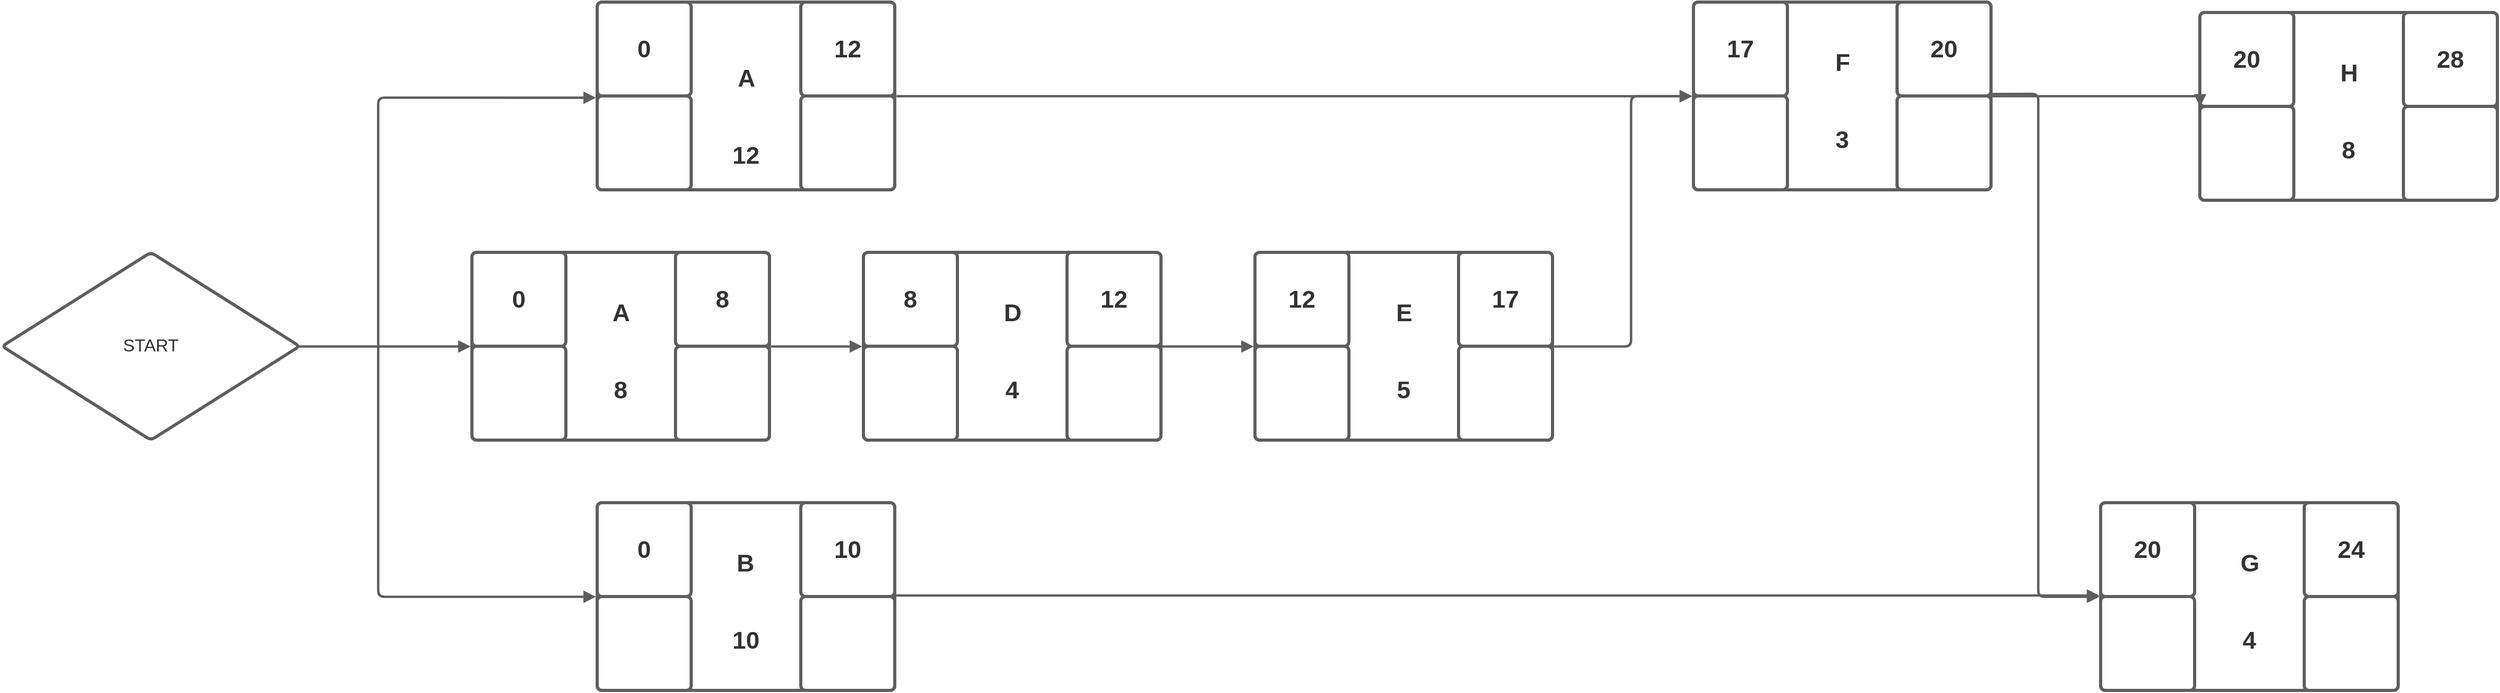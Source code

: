 <mxfile version="22.1.6" type="github">
  <diagram name="Página-1" id="ABi04Mv7w6OP0_eSHl25">
    <mxGraphModel dx="3160" dy="2427" grid="1" gridSize="10" guides="1" tooltips="1" connect="1" arrows="1" fold="1" page="1" pageScale="1" pageWidth="827" pageHeight="1169" math="0" shadow="0">
      <root>
        <mxCell id="0" />
        <mxCell id="1" parent="0" />
        <mxCell id="1jA0onxi-LNYjHY15BIs-1" value="START" style="html=1;overflow=block;blockSpacing=1;whiteSpace=wrap;rhombus;fontSize=16.7;fontColor=#333333;align=center;spacing=3.8;strokeColor=#5e5e5e;strokeOpacity=100;rounded=1;absoluteArcSize=1;arcSize=9;strokeWidth=3;lucidId=apRTezGJ.Ge_;" vertex="1" parent="1">
          <mxGeometry x="-180" y="210" width="285" height="180" as="geometry" />
        </mxCell>
        <mxCell id="1jA0onxi-LNYjHY15BIs-2" value="" style="html=1;overflow=block;blockSpacing=1;whiteSpace=wrap;fontSize=13;align=center;spacing=9;strokeColor=#5e5e5e;strokeOpacity=100;rounded=1;absoluteArcSize=1;arcSize=9;strokeWidth=3;lucidId=AsRTUNkiQdwA;" vertex="1" parent="1">
          <mxGeometry x="390" y="-30" width="285" height="180" as="geometry" />
        </mxCell>
        <mxCell id="1jA0onxi-LNYjHY15BIs-3" value="0" style="html=1;overflow=block;blockSpacing=1;whiteSpace=wrap;fontSize=23.3;fontColor=#333333;fontStyle=1;align=center;spacing=3.8;strokeColor=#5e5e5e;strokeOpacity=100;rounded=1;absoluteArcSize=1;arcSize=9;strokeWidth=3;lucidId=AsRTebE7L5cj;" vertex="1" parent="1">
          <mxGeometry x="390" y="-30" width="90" height="90" as="geometry" />
        </mxCell>
        <mxCell id="1jA0onxi-LNYjHY15BIs-4" value="" style="html=1;overflow=block;blockSpacing=1;whiteSpace=wrap;fontSize=13;align=center;spacing=3.8;strokeColor=#5e5e5e;strokeOpacity=100;rounded=1;absoluteArcSize=1;arcSize=9;strokeWidth=3;lucidId=AsRTqZ3c5ihd;" vertex="1" parent="1">
          <mxGeometry x="390" y="60" width="90" height="90" as="geometry" />
        </mxCell>
        <mxCell id="1jA0onxi-LNYjHY15BIs-5" value="12" style="html=1;overflow=block;blockSpacing=1;whiteSpace=wrap;fontSize=23.3;fontColor=#333333;fontStyle=1;align=center;spacing=3.8;strokeColor=#5e5e5e;strokeOpacity=100;rounded=1;absoluteArcSize=1;arcSize=9;strokeWidth=3;lucidId=AsRTt.hy5vhE;" vertex="1" parent="1">
          <mxGeometry x="585" y="-30" width="90" height="90" as="geometry" />
        </mxCell>
        <mxCell id="1jA0onxi-LNYjHY15BIs-6" value="" style="html=1;overflow=block;blockSpacing=1;whiteSpace=wrap;fontSize=13;align=center;spacing=3.8;strokeColor=#5e5e5e;strokeOpacity=100;rounded=1;absoluteArcSize=1;arcSize=9;strokeWidth=3;lucidId=AsRTdtKpL~06;" vertex="1" parent="1">
          <mxGeometry x="585" y="60" width="90" height="90" as="geometry" />
        </mxCell>
        <mxCell id="1jA0onxi-LNYjHY15BIs-7" value="12" style="html=1;overflow=block;blockSpacing=1;whiteSpace=wrap;fontSize=23.3;fontColor=#333333;fontStyle=1;align=center;spacing=3.8;strokeOpacity=0;fillOpacity=0;rounded=1;absoluteArcSize=1;arcSize=9;fillColor=#ffffff;strokeWidth=2.3;lucidId=yvRTOkLabk82;" vertex="1" parent="1">
          <mxGeometry x="480" y="90" width="105" height="53" as="geometry" />
        </mxCell>
        <mxCell id="1jA0onxi-LNYjHY15BIs-8" value="A" style="html=1;overflow=block;blockSpacing=1;whiteSpace=wrap;fontSize=23.3;fontColor=#333333;fontStyle=1;align=center;spacing=3.8;strokeOpacity=0;fillOpacity=0;rounded=1;absoluteArcSize=1;arcSize=9;fillColor=#ffffff;strokeWidth=2.3;lucidId=JvRTEd0kzCuP;" vertex="1" parent="1">
          <mxGeometry x="488" y="11" width="90" height="64" as="geometry" />
        </mxCell>
        <mxCell id="1jA0onxi-LNYjHY15BIs-9" value="" style="html=1;overflow=block;blockSpacing=1;whiteSpace=wrap;fontSize=13;align=center;spacing=9;strokeColor=#5e5e5e;strokeOpacity=100;rounded=1;absoluteArcSize=1;arcSize=9;strokeWidth=3;lucidId=SwRT_QPflahT;" vertex="1" parent="1">
          <mxGeometry x="270" y="210" width="285" height="180" as="geometry" />
        </mxCell>
        <mxCell id="1jA0onxi-LNYjHY15BIs-10" value="0" style="html=1;overflow=block;blockSpacing=1;whiteSpace=wrap;fontSize=23.3;fontColor=#333333;fontStyle=1;align=center;spacing=3.8;strokeColor=#5e5e5e;strokeOpacity=100;rounded=1;absoluteArcSize=1;arcSize=9;strokeWidth=3;lucidId=SwRTzBEkWqTJ;" vertex="1" parent="1">
          <mxGeometry x="270" y="210" width="90" height="90" as="geometry" />
        </mxCell>
        <mxCell id="1jA0onxi-LNYjHY15BIs-11" value="" style="html=1;overflow=block;blockSpacing=1;whiteSpace=wrap;fontSize=13;align=center;spacing=3.8;strokeColor=#5e5e5e;strokeOpacity=100;rounded=1;absoluteArcSize=1;arcSize=9;strokeWidth=3;lucidId=SwRTy7p2dBQ1;" vertex="1" parent="1">
          <mxGeometry x="270" y="300" width="90" height="90" as="geometry" />
        </mxCell>
        <mxCell id="1jA0onxi-LNYjHY15BIs-12" value="8" style="html=1;overflow=block;blockSpacing=1;whiteSpace=wrap;fontSize=23.3;fontColor=#333333;fontStyle=1;align=center;spacing=3.8;strokeColor=#5e5e5e;strokeOpacity=100;rounded=1;absoluteArcSize=1;arcSize=9;strokeWidth=3;lucidId=SwRT0PcjH0Tp;" vertex="1" parent="1">
          <mxGeometry x="465" y="210" width="90" height="90" as="geometry" />
        </mxCell>
        <mxCell id="1jA0onxi-LNYjHY15BIs-13" value="" style="html=1;overflow=block;blockSpacing=1;whiteSpace=wrap;fontSize=13;align=center;spacing=3.8;strokeColor=#5e5e5e;strokeOpacity=100;rounded=1;absoluteArcSize=1;arcSize=9;strokeWidth=3;lucidId=SwRT8MN72VVl;" vertex="1" parent="1">
          <mxGeometry x="465" y="300" width="90" height="90" as="geometry" />
        </mxCell>
        <mxCell id="1jA0onxi-LNYjHY15BIs-14" value="8" style="html=1;overflow=block;blockSpacing=1;whiteSpace=wrap;fontSize=23.3;fontColor=#333333;fontStyle=1;align=center;spacing=3.8;strokeOpacity=0;fillOpacity=0;rounded=1;absoluteArcSize=1;arcSize=9;fillColor=#ffffff;strokeWidth=2.3;lucidId=SwRT2yz02kda;" vertex="1" parent="1">
          <mxGeometry x="360" y="315" width="105" height="53" as="geometry" />
        </mxCell>
        <mxCell id="1jA0onxi-LNYjHY15BIs-15" value="A" style="html=1;overflow=block;blockSpacing=1;whiteSpace=wrap;fontSize=23.3;fontColor=#333333;fontStyle=1;align=center;spacing=3.8;strokeOpacity=0;fillOpacity=0;rounded=1;absoluteArcSize=1;arcSize=9;fillColor=#ffffff;strokeWidth=2.3;lucidId=SwRTIYhmjOOx;" vertex="1" parent="1">
          <mxGeometry x="368" y="236" width="90" height="64" as="geometry" />
        </mxCell>
        <mxCell id="1jA0onxi-LNYjHY15BIs-16" value="" style="html=1;jettySize=18;whiteSpace=wrap;fontSize=13;strokeColor=#5E5E5E;strokeWidth=2.3;rounded=1;arcSize=12;edgeStyle=orthogonalEdgeStyle;startArrow=none;endArrow=block;endFill=1;entryX=-0.005;entryY=0.508;entryPerimeter=0;lucidId=CxRT5.IT_HnB;" edge="1" parent="1" target="1jA0onxi-LNYjHY15BIs-2">
          <mxGeometry width="100" height="100" relative="1" as="geometry">
            <Array as="points">
              <mxPoint x="180" y="61" />
            </Array>
            <mxPoint x="180" y="300" as="sourcePoint" />
          </mxGeometry>
        </mxCell>
        <mxCell id="1jA0onxi-LNYjHY15BIs-17" value="" style="html=1;overflow=block;blockSpacing=1;whiteSpace=wrap;fontSize=13;align=center;spacing=9;strokeColor=#5e5e5e;strokeOpacity=100;rounded=1;absoluteArcSize=1;arcSize=9;strokeWidth=3;lucidId=bzRTYDY3.WiU;" vertex="1" parent="1">
          <mxGeometry x="645" y="210" width="285" height="180" as="geometry" />
        </mxCell>
        <mxCell id="1jA0onxi-LNYjHY15BIs-18" value="8" style="html=1;overflow=block;blockSpacing=1;whiteSpace=wrap;fontSize=23.3;fontColor=#333333;fontStyle=1;align=center;spacing=3.8;strokeColor=#5e5e5e;strokeOpacity=100;rounded=1;absoluteArcSize=1;arcSize=9;strokeWidth=3;lucidId=bzRT8JI5qos.;" vertex="1" parent="1">
          <mxGeometry x="645" y="210" width="90" height="90" as="geometry" />
        </mxCell>
        <mxCell id="1jA0onxi-LNYjHY15BIs-19" value="" style="html=1;overflow=block;blockSpacing=1;whiteSpace=wrap;fontSize=13;align=center;spacing=3.8;strokeColor=#5e5e5e;strokeOpacity=100;rounded=1;absoluteArcSize=1;arcSize=9;strokeWidth=3;lucidId=bzRTyQ3_y796;" vertex="1" parent="1">
          <mxGeometry x="645" y="300" width="90" height="90" as="geometry" />
        </mxCell>
        <mxCell id="1jA0onxi-LNYjHY15BIs-20" value="12" style="html=1;overflow=block;blockSpacing=1;whiteSpace=wrap;fontSize=23.3;fontColor=#333333;fontStyle=1;align=center;spacing=3.8;strokeColor=#5e5e5e;strokeOpacity=100;rounded=1;absoluteArcSize=1;arcSize=9;strokeWidth=3;lucidId=bzRTRm0zG-hj;" vertex="1" parent="1">
          <mxGeometry x="840" y="210" width="90" height="90" as="geometry" />
        </mxCell>
        <mxCell id="1jA0onxi-LNYjHY15BIs-21" value="" style="html=1;overflow=block;blockSpacing=1;whiteSpace=wrap;fontSize=13;align=center;spacing=3.8;strokeColor=#5e5e5e;strokeOpacity=100;rounded=1;absoluteArcSize=1;arcSize=9;strokeWidth=3;lucidId=bzRTlyy0I4E-;" vertex="1" parent="1">
          <mxGeometry x="840" y="300" width="90" height="90" as="geometry" />
        </mxCell>
        <mxCell id="1jA0onxi-LNYjHY15BIs-22" value="4" style="html=1;overflow=block;blockSpacing=1;whiteSpace=wrap;fontSize=23.3;fontColor=#333333;fontStyle=1;align=center;spacing=3.8;strokeOpacity=0;fillOpacity=0;rounded=1;absoluteArcSize=1;arcSize=9;fillColor=#ffffff;strokeWidth=2.3;lucidId=bzRTkPJ8rPpG;" vertex="1" parent="1">
          <mxGeometry x="735" y="315" width="105" height="53" as="geometry" />
        </mxCell>
        <mxCell id="1jA0onxi-LNYjHY15BIs-23" value="D" style="html=1;overflow=block;blockSpacing=1;whiteSpace=wrap;fontSize=23.3;fontColor=#333333;fontStyle=1;align=center;spacing=3.8;strokeOpacity=0;fillOpacity=0;rounded=1;absoluteArcSize=1;arcSize=9;fillColor=#ffffff;strokeWidth=2.3;lucidId=bzRTpqheTeWD;" vertex="1" parent="1">
          <mxGeometry x="743" y="236" width="90" height="64" as="geometry" />
        </mxCell>
        <mxCell id="1jA0onxi-LNYjHY15BIs-24" value="" style="html=1;overflow=block;blockSpacing=1;whiteSpace=wrap;fontSize=13;align=center;spacing=9;strokeColor=#5e5e5e;strokeOpacity=100;rounded=1;absoluteArcSize=1;arcSize=9;strokeWidth=3;lucidId=AzRT2ArTdRl3;" vertex="1" parent="1">
          <mxGeometry x="1020" y="210" width="285" height="180" as="geometry" />
        </mxCell>
        <mxCell id="1jA0onxi-LNYjHY15BIs-25" value="12" style="html=1;overflow=block;blockSpacing=1;whiteSpace=wrap;fontSize=23.3;fontColor=#333333;fontStyle=1;align=center;spacing=3.8;strokeColor=#5e5e5e;strokeOpacity=100;rounded=1;absoluteArcSize=1;arcSize=9;strokeWidth=3;lucidId=AzRTWyrZ866C;" vertex="1" parent="1">
          <mxGeometry x="1020" y="210" width="90" height="90" as="geometry" />
        </mxCell>
        <mxCell id="1jA0onxi-LNYjHY15BIs-26" value="" style="html=1;overflow=block;blockSpacing=1;whiteSpace=wrap;fontSize=13;align=center;spacing=3.8;strokeColor=#5e5e5e;strokeOpacity=100;rounded=1;absoluteArcSize=1;arcSize=9;strokeWidth=3;lucidId=AzRTmKbXMegY;" vertex="1" parent="1">
          <mxGeometry x="1020" y="300" width="90" height="90" as="geometry" />
        </mxCell>
        <mxCell id="1jA0onxi-LNYjHY15BIs-27" value="17" style="html=1;overflow=block;blockSpacing=1;whiteSpace=wrap;fontSize=23.3;fontColor=#333333;fontStyle=1;align=center;spacing=3.8;strokeColor=#5e5e5e;strokeOpacity=100;rounded=1;absoluteArcSize=1;arcSize=9;strokeWidth=3;lucidId=AzRTmM~o5qg7;" vertex="1" parent="1">
          <mxGeometry x="1215" y="210" width="90" height="90" as="geometry" />
        </mxCell>
        <mxCell id="1jA0onxi-LNYjHY15BIs-28" value="" style="html=1;overflow=block;blockSpacing=1;whiteSpace=wrap;fontSize=13;align=center;spacing=3.8;strokeColor=#5e5e5e;strokeOpacity=100;rounded=1;absoluteArcSize=1;arcSize=9;strokeWidth=3;lucidId=AzRT2pPJbOR-;" vertex="1" parent="1">
          <mxGeometry x="1215" y="300" width="90" height="90" as="geometry" />
        </mxCell>
        <mxCell id="1jA0onxi-LNYjHY15BIs-29" value="5" style="html=1;overflow=block;blockSpacing=1;whiteSpace=wrap;fontSize=23.3;fontColor=#333333;fontStyle=1;align=center;spacing=3.8;strokeOpacity=0;fillOpacity=0;rounded=1;absoluteArcSize=1;arcSize=9;fillColor=#ffffff;strokeWidth=2.3;lucidId=AzRT0ugNrJBx;" vertex="1" parent="1">
          <mxGeometry x="1110" y="315" width="105" height="53" as="geometry" />
        </mxCell>
        <mxCell id="1jA0onxi-LNYjHY15BIs-30" value="E" style="html=1;overflow=block;blockSpacing=1;whiteSpace=wrap;fontSize=23.3;fontColor=#333333;fontStyle=1;align=center;spacing=3.8;strokeOpacity=0;fillOpacity=0;rounded=1;absoluteArcSize=1;arcSize=9;fillColor=#ffffff;strokeWidth=2.3;lucidId=AzRT.E3255l8;" vertex="1" parent="1">
          <mxGeometry x="1118" y="236" width="90" height="64" as="geometry" />
        </mxCell>
        <mxCell id="1jA0onxi-LNYjHY15BIs-31" value="" style="html=1;jettySize=18;whiteSpace=wrap;fontSize=13;strokeColor=#5E5E5E;strokeWidth=2.3;rounded=1;arcSize=12;edgeStyle=orthogonalEdgeStyle;startArrow=none;endArrow=block;endFill=1;exitX=1.005;exitY=0.5;exitPerimeter=0;entryX=-0.005;entryY=0.5;entryPerimeter=0;lucidId=CART0D0T0mP_;" edge="1" parent="1" source="1jA0onxi-LNYjHY15BIs-9" target="1jA0onxi-LNYjHY15BIs-17">
          <mxGeometry width="100" height="100" relative="1" as="geometry">
            <Array as="points" />
          </mxGeometry>
        </mxCell>
        <mxCell id="1jA0onxi-LNYjHY15BIs-32" value="" style="html=1;jettySize=18;whiteSpace=wrap;fontSize=13;strokeColor=#5E5E5E;strokeWidth=2.3;rounded=1;arcSize=12;edgeStyle=orthogonalEdgeStyle;startArrow=none;endArrow=block;endFill=1;exitX=0.994;exitY=1;exitPerimeter=0;entryX=-0.005;entryY=0.5;entryPerimeter=0;lucidId=TART6_8zkuHI;" edge="1" parent="1" source="1jA0onxi-LNYjHY15BIs-20" target="1jA0onxi-LNYjHY15BIs-24">
          <mxGeometry width="100" height="100" relative="1" as="geometry">
            <Array as="points">
              <mxPoint x="960" y="300" />
              <mxPoint x="960" y="300" />
            </Array>
          </mxGeometry>
        </mxCell>
        <mxCell id="1jA0onxi-LNYjHY15BIs-33" value="" style="html=1;overflow=block;blockSpacing=1;whiteSpace=wrap;fontSize=13;align=center;spacing=9;strokeColor=#5e5e5e;strokeOpacity=100;rounded=1;absoluteArcSize=1;arcSize=9;strokeWidth=3;lucidId=uBRT4KdpWdFJ;" vertex="1" parent="1">
          <mxGeometry x="1440" y="-30" width="285" height="180" as="geometry" />
        </mxCell>
        <mxCell id="1jA0onxi-LNYjHY15BIs-34" value="17" style="html=1;overflow=block;blockSpacing=1;whiteSpace=wrap;fontSize=23.3;fontColor=#333333;fontStyle=1;align=center;spacing=3.8;strokeColor=#5e5e5e;strokeOpacity=100;rounded=1;absoluteArcSize=1;arcSize=9;strokeWidth=3;lucidId=uBRTCBha4Ch3;" vertex="1" parent="1">
          <mxGeometry x="1440" y="-30" width="90" height="90" as="geometry" />
        </mxCell>
        <mxCell id="1jA0onxi-LNYjHY15BIs-35" value="" style="html=1;overflow=block;blockSpacing=1;whiteSpace=wrap;fontSize=13;align=center;spacing=3.8;strokeColor=#5e5e5e;strokeOpacity=100;rounded=1;absoluteArcSize=1;arcSize=9;strokeWidth=3;lucidId=uBRTDxuheoRq;" vertex="1" parent="1">
          <mxGeometry x="1440" y="60" width="90" height="90" as="geometry" />
        </mxCell>
        <mxCell id="1jA0onxi-LNYjHY15BIs-36" value="20" style="html=1;overflow=block;blockSpacing=1;whiteSpace=wrap;fontSize=23.3;fontColor=#333333;fontStyle=1;align=center;spacing=3.8;strokeColor=#5e5e5e;strokeOpacity=100;rounded=1;absoluteArcSize=1;arcSize=9;strokeWidth=3;lucidId=uBRT~E3eFCxZ;" vertex="1" parent="1">
          <mxGeometry x="1635" y="-30" width="90" height="90" as="geometry" />
        </mxCell>
        <mxCell id="1jA0onxi-LNYjHY15BIs-37" value="" style="html=1;overflow=block;blockSpacing=1;whiteSpace=wrap;fontSize=13;align=center;spacing=3.8;strokeColor=#5e5e5e;strokeOpacity=100;rounded=1;absoluteArcSize=1;arcSize=9;strokeWidth=3;lucidId=uBRTGc5oTUye;" vertex="1" parent="1">
          <mxGeometry x="1635" y="60" width="90" height="90" as="geometry" />
        </mxCell>
        <mxCell id="1jA0onxi-LNYjHY15BIs-38" value="3" style="html=1;overflow=block;blockSpacing=1;whiteSpace=wrap;fontSize=23.3;fontColor=#333333;fontStyle=1;align=center;spacing=3.8;strokeOpacity=0;fillOpacity=0;rounded=1;absoluteArcSize=1;arcSize=9;fillColor=#ffffff;strokeWidth=2.3;lucidId=uBRTRFf5I9ww;" vertex="1" parent="1">
          <mxGeometry x="1530" y="75" width="105" height="53" as="geometry" />
        </mxCell>
        <mxCell id="1jA0onxi-LNYjHY15BIs-39" value="F" style="html=1;overflow=block;blockSpacing=1;whiteSpace=wrap;fontSize=23.3;fontColor=#333333;fontStyle=1;align=center;spacing=3.8;strokeOpacity=0;fillOpacity=0;rounded=1;absoluteArcSize=1;arcSize=9;fillColor=#ffffff;strokeWidth=2.3;lucidId=uBRTtDppB0b5;" vertex="1" parent="1">
          <mxGeometry x="1538" y="-4" width="90" height="64" as="geometry" />
        </mxCell>
        <mxCell id="1jA0onxi-LNYjHY15BIs-40" value="" style="html=1;jettySize=18;whiteSpace=wrap;fontSize=13;strokeColor=#5E5E5E;strokeWidth=2.3;rounded=1;arcSize=12;edgeStyle=orthogonalEdgeStyle;startArrow=none;endArrow=block;endFill=1;exitX=1.005;exitY=0.5;exitPerimeter=0;entryX=-0.005;entryY=0.5;entryPerimeter=0;lucidId=.BRTGT~pZ0Bq;" edge="1" parent="1" source="1jA0onxi-LNYjHY15BIs-2" target="1jA0onxi-LNYjHY15BIs-33">
          <mxGeometry width="100" height="100" relative="1" as="geometry">
            <Array as="points" />
          </mxGeometry>
        </mxCell>
        <mxCell id="1jA0onxi-LNYjHY15BIs-41" value="" style="html=1;overflow=block;blockSpacing=1;whiteSpace=wrap;fontSize=13;align=center;spacing=9;strokeColor=#5e5e5e;strokeOpacity=100;rounded=1;absoluteArcSize=1;arcSize=9;strokeWidth=3;lucidId=2ERTQmXz96-D;" vertex="1" parent="1">
          <mxGeometry x="390" y="450" width="285" height="180" as="geometry" />
        </mxCell>
        <mxCell id="1jA0onxi-LNYjHY15BIs-42" value="0" style="html=1;overflow=block;blockSpacing=1;whiteSpace=wrap;fontSize=23.3;fontColor=#333333;fontStyle=1;align=center;spacing=3.8;strokeColor=#5e5e5e;strokeOpacity=100;rounded=1;absoluteArcSize=1;arcSize=9;strokeWidth=3;lucidId=2ERTfnDkPLi3;" vertex="1" parent="1">
          <mxGeometry x="390" y="450" width="90" height="90" as="geometry" />
        </mxCell>
        <mxCell id="1jA0onxi-LNYjHY15BIs-43" value="" style="html=1;overflow=block;blockSpacing=1;whiteSpace=wrap;fontSize=13;align=center;spacing=3.8;strokeColor=#5e5e5e;strokeOpacity=100;rounded=1;absoluteArcSize=1;arcSize=9;strokeWidth=3;lucidId=2ERTnLRVnL5r;" vertex="1" parent="1">
          <mxGeometry x="390" y="540" width="90" height="90" as="geometry" />
        </mxCell>
        <mxCell id="1jA0onxi-LNYjHY15BIs-44" value="10" style="html=1;overflow=block;blockSpacing=1;whiteSpace=wrap;fontSize=23.3;fontColor=#333333;fontStyle=1;align=center;spacing=3.8;strokeColor=#5e5e5e;strokeOpacity=100;rounded=1;absoluteArcSize=1;arcSize=9;strokeWidth=3;lucidId=2ERTx9MzTE9i;" vertex="1" parent="1">
          <mxGeometry x="585" y="450" width="90" height="90" as="geometry" />
        </mxCell>
        <mxCell id="1jA0onxi-LNYjHY15BIs-45" value="" style="html=1;overflow=block;blockSpacing=1;whiteSpace=wrap;fontSize=13;align=center;spacing=3.8;strokeColor=#5e5e5e;strokeOpacity=100;rounded=1;absoluteArcSize=1;arcSize=9;strokeWidth=3;lucidId=2ERTV8f-ri4m;" vertex="1" parent="1">
          <mxGeometry x="585" y="540" width="90" height="90" as="geometry" />
        </mxCell>
        <mxCell id="1jA0onxi-LNYjHY15BIs-46" value="10" style="html=1;overflow=block;blockSpacing=1;whiteSpace=wrap;fontSize=23.3;fontColor=#333333;fontStyle=1;align=center;spacing=3.8;strokeOpacity=0;fillOpacity=0;rounded=1;absoluteArcSize=1;arcSize=9;fillColor=#ffffff;strokeWidth=2.3;lucidId=2ERTz-OlqhhO;" vertex="1" parent="1">
          <mxGeometry x="480" y="555" width="105" height="53" as="geometry" />
        </mxCell>
        <mxCell id="1jA0onxi-LNYjHY15BIs-47" value="B" style="html=1;overflow=block;blockSpacing=1;whiteSpace=wrap;fontSize=23.3;fontColor=#333333;fontStyle=1;align=center;spacing=3.8;strokeOpacity=0;fillOpacity=0;rounded=1;absoluteArcSize=1;arcSize=9;fillColor=#ffffff;strokeWidth=2.3;lucidId=2ERT8-09T..1;" vertex="1" parent="1">
          <mxGeometry x="487" y="476" width="90" height="64" as="geometry" />
        </mxCell>
        <mxCell id="1jA0onxi-LNYjHY15BIs-48" value="" style="html=1;jettySize=18;whiteSpace=wrap;fontSize=13;strokeColor=#5E5E5E;strokeWidth=2.3;rounded=1;arcSize=12;edgeStyle=orthogonalEdgeStyle;startArrow=none;endArrow=block;endFill=1;exitX=0.997;exitY=0.5;exitPerimeter=0;entryX=-0.005;entryY=0.5;entryPerimeter=0;lucidId=.ERTF4FRFy_P;" edge="1" parent="1" source="1jA0onxi-LNYjHY15BIs-1" target="1jA0onxi-LNYjHY15BIs-9">
          <mxGeometry width="100" height="100" relative="1" as="geometry">
            <Array as="points" />
          </mxGeometry>
        </mxCell>
        <mxCell id="1jA0onxi-LNYjHY15BIs-49" value="" style="html=1;jettySize=18;whiteSpace=wrap;fontSize=13;strokeColor=#5E5E5E;strokeWidth=2.3;rounded=1;arcSize=12;edgeStyle=orthogonalEdgeStyle;startArrow=none;endArrow=block;endFill=1;entryX=-0.005;entryY=0.5;entryPerimeter=0;lucidId=iFRTqNajkdzn;" edge="1" parent="1" target="1jA0onxi-LNYjHY15BIs-41">
          <mxGeometry width="100" height="100" relative="1" as="geometry">
            <Array as="points">
              <mxPoint x="180" y="540" />
            </Array>
            <mxPoint x="180" y="300" as="sourcePoint" />
          </mxGeometry>
        </mxCell>
        <mxCell id="1jA0onxi-LNYjHY15BIs-50" value="" style="html=1;jettySize=18;whiteSpace=wrap;fontSize=13;strokeColor=#5E5E5E;strokeWidth=2.3;rounded=1;arcSize=12;edgeStyle=orthogonalEdgeStyle;startArrow=none;endArrow=block;endFill=1;exitX=1.005;exitY=0.5;exitPerimeter=0;entryX=-0.005;entryY=0.5;entryPerimeter=0;lucidId=ZFRTxtF5FFh7;" edge="1" parent="1" source="1jA0onxi-LNYjHY15BIs-24" target="1jA0onxi-LNYjHY15BIs-33">
          <mxGeometry width="100" height="100" relative="1" as="geometry">
            <Array as="points">
              <mxPoint x="1380" y="300" />
              <mxPoint x="1380" y="60" />
            </Array>
          </mxGeometry>
        </mxCell>
        <mxCell id="1jA0onxi-LNYjHY15BIs-51" value="" style="html=1;jettySize=18;whiteSpace=wrap;fontSize=13;strokeColor=#5E5E5E;strokeWidth=2.3;rounded=1;arcSize=12;edgeStyle=orthogonalEdgeStyle;startArrow=none;endArrow=block;endFill=1;exitX=1.011;exitY=0.976;exitPerimeter=0;entryX=-0.005;entryY=0.5;entryPerimeter=0;lucidId=dGRTi9PgwTOv;" edge="1" parent="1" source="1jA0onxi-LNYjHY15BIs-36" target="1jA0onxi-LNYjHY15BIs-52">
          <mxGeometry width="100" height="100" relative="1" as="geometry">
            <Array as="points">
              <mxPoint x="1770" y="58" />
              <mxPoint x="1770" y="540" />
            </Array>
          </mxGeometry>
        </mxCell>
        <mxCell id="1jA0onxi-LNYjHY15BIs-52" value="" style="html=1;overflow=block;blockSpacing=1;whiteSpace=wrap;fontSize=13;align=center;spacing=9;strokeColor=#5e5e5e;strokeOpacity=100;rounded=1;absoluteArcSize=1;arcSize=9;strokeWidth=3;lucidId=rGRTGnR4WyiP;" vertex="1" parent="1">
          <mxGeometry x="1830" y="450" width="285" height="180" as="geometry" />
        </mxCell>
        <mxCell id="1jA0onxi-LNYjHY15BIs-53" value="20" style="html=1;overflow=block;blockSpacing=1;whiteSpace=wrap;fontSize=23.3;fontColor=#333333;fontStyle=1;align=center;spacing=3.8;strokeColor=#5e5e5e;strokeOpacity=100;rounded=1;absoluteArcSize=1;arcSize=9;strokeWidth=3;lucidId=rGRT0TPLAfWL;" vertex="1" parent="1">
          <mxGeometry x="1830" y="450" width="90" height="90" as="geometry" />
        </mxCell>
        <mxCell id="1jA0onxi-LNYjHY15BIs-54" value="" style="html=1;overflow=block;blockSpacing=1;whiteSpace=wrap;fontSize=13;align=center;spacing=3.8;strokeColor=#5e5e5e;strokeOpacity=100;rounded=1;absoluteArcSize=1;arcSize=9;strokeWidth=3;lucidId=rGRTEQNN2Po0;" vertex="1" parent="1">
          <mxGeometry x="1830" y="540" width="90" height="90" as="geometry" />
        </mxCell>
        <mxCell id="1jA0onxi-LNYjHY15BIs-55" value="24" style="html=1;overflow=block;blockSpacing=1;whiteSpace=wrap;fontSize=23.3;fontColor=#333333;fontStyle=1;align=center;spacing=3.8;strokeColor=#5e5e5e;strokeOpacity=100;rounded=1;absoluteArcSize=1;arcSize=9;strokeWidth=3;lucidId=rGRTZUoePzDH;" vertex="1" parent="1">
          <mxGeometry x="2025" y="450" width="90" height="90" as="geometry" />
        </mxCell>
        <mxCell id="1jA0onxi-LNYjHY15BIs-56" value="" style="html=1;overflow=block;blockSpacing=1;whiteSpace=wrap;fontSize=13;align=center;spacing=3.8;strokeColor=#5e5e5e;strokeOpacity=100;rounded=1;absoluteArcSize=1;arcSize=9;strokeWidth=3;lucidId=rGRTJUYSi73s;" vertex="1" parent="1">
          <mxGeometry x="2025" y="540" width="90" height="90" as="geometry" />
        </mxCell>
        <mxCell id="1jA0onxi-LNYjHY15BIs-57" value="4" style="html=1;overflow=block;blockSpacing=1;whiteSpace=wrap;fontSize=23.3;fontColor=#333333;fontStyle=1;align=center;spacing=3.8;strokeOpacity=0;fillOpacity=0;rounded=1;absoluteArcSize=1;arcSize=9;fillColor=#ffffff;strokeWidth=2.3;lucidId=rGRTImpZKSvA;" vertex="1" parent="1">
          <mxGeometry x="1920" y="555" width="105" height="53" as="geometry" />
        </mxCell>
        <mxCell id="1jA0onxi-LNYjHY15BIs-58" value="G" style="html=1;overflow=block;blockSpacing=1;whiteSpace=wrap;fontSize=23.3;fontColor=#333333;fontStyle=1;align=center;spacing=3.8;strokeOpacity=0;fillOpacity=0;rounded=1;absoluteArcSize=1;arcSize=9;fillColor=#ffffff;strokeWidth=2.3;lucidId=rGRTRjvnVTL.;" vertex="1" parent="1">
          <mxGeometry x="1928" y="476" width="90" height="64" as="geometry" />
        </mxCell>
        <mxCell id="1jA0onxi-LNYjHY15BIs-59" value="" style="html=1;jettySize=18;whiteSpace=wrap;fontSize=13;strokeColor=#5E5E5E;strokeWidth=2.3;rounded=1;arcSize=12;edgeStyle=orthogonalEdgeStyle;startArrow=none;endArrow=block;endFill=1;exitX=1.006;exitY=0.986;exitPerimeter=0;entryX=-0.005;entryY=0.493;entryPerimeter=0;lucidId=XGRTw9NKQkYS;" edge="1" parent="1" source="1jA0onxi-LNYjHY15BIs-44" target="1jA0onxi-LNYjHY15BIs-52">
          <mxGeometry width="100" height="100" relative="1" as="geometry">
            <Array as="points" />
          </mxGeometry>
        </mxCell>
        <mxCell id="1jA0onxi-LNYjHY15BIs-64" value="" style="html=1;overflow=block;blockSpacing=1;whiteSpace=wrap;fontSize=13;align=center;spacing=9;strokeColor=#5e5e5e;strokeOpacity=100;rounded=1;absoluteArcSize=1;arcSize=9;strokeWidth=3;lucidId=rGRTGnR4WyiP;" vertex="1" parent="1">
          <mxGeometry x="1925" y="-20" width="285" height="180" as="geometry" />
        </mxCell>
        <mxCell id="1jA0onxi-LNYjHY15BIs-65" value="20" style="html=1;overflow=block;blockSpacing=1;whiteSpace=wrap;fontSize=23.3;fontColor=#333333;fontStyle=1;align=center;spacing=3.8;strokeColor=#5e5e5e;strokeOpacity=100;rounded=1;absoluteArcSize=1;arcSize=9;strokeWidth=3;lucidId=rGRT0TPLAfWL;" vertex="1" parent="1">
          <mxGeometry x="1925" y="-20" width="90" height="90" as="geometry" />
        </mxCell>
        <mxCell id="1jA0onxi-LNYjHY15BIs-66" value="" style="html=1;overflow=block;blockSpacing=1;whiteSpace=wrap;fontSize=13;align=center;spacing=3.8;strokeColor=#5e5e5e;strokeOpacity=100;rounded=1;absoluteArcSize=1;arcSize=9;strokeWidth=3;lucidId=rGRTEQNN2Po0;" vertex="1" parent="1">
          <mxGeometry x="1925" y="70" width="90" height="90" as="geometry" />
        </mxCell>
        <mxCell id="1jA0onxi-LNYjHY15BIs-67" value="28" style="html=1;overflow=block;blockSpacing=1;whiteSpace=wrap;fontSize=23.3;fontColor=#333333;fontStyle=1;align=center;spacing=3.8;strokeColor=#5e5e5e;strokeOpacity=100;rounded=1;absoluteArcSize=1;arcSize=9;strokeWidth=3;lucidId=rGRTZUoePzDH;" vertex="1" parent="1">
          <mxGeometry x="2120" y="-20" width="90" height="90" as="geometry" />
        </mxCell>
        <mxCell id="1jA0onxi-LNYjHY15BIs-68" value="" style="html=1;overflow=block;blockSpacing=1;whiteSpace=wrap;fontSize=13;align=center;spacing=3.8;strokeColor=#5e5e5e;strokeOpacity=100;rounded=1;absoluteArcSize=1;arcSize=9;strokeWidth=3;lucidId=rGRTJUYSi73s;" vertex="1" parent="1">
          <mxGeometry x="2120" y="70" width="90" height="90" as="geometry" />
        </mxCell>
        <mxCell id="1jA0onxi-LNYjHY15BIs-69" value="8" style="html=1;overflow=block;blockSpacing=1;whiteSpace=wrap;fontSize=23.3;fontColor=#333333;fontStyle=1;align=center;spacing=3.8;strokeOpacity=0;fillOpacity=0;rounded=1;absoluteArcSize=1;arcSize=9;fillColor=#ffffff;strokeWidth=2.3;lucidId=rGRTImpZKSvA;" vertex="1" parent="1">
          <mxGeometry x="2015" y="85" width="105" height="53" as="geometry" />
        </mxCell>
        <mxCell id="1jA0onxi-LNYjHY15BIs-70" value="H" style="html=1;overflow=block;blockSpacing=1;whiteSpace=wrap;fontSize=23.3;fontColor=#333333;fontStyle=1;align=center;spacing=3.8;strokeOpacity=0;fillOpacity=0;rounded=1;absoluteArcSize=1;arcSize=9;fillColor=#ffffff;strokeWidth=2.3;lucidId=rGRTRjvnVTL.;" vertex="1" parent="1">
          <mxGeometry x="2023" y="6" width="90" height="64" as="geometry" />
        </mxCell>
        <mxCell id="1jA0onxi-LNYjHY15BIs-72" value="" style="html=1;jettySize=18;whiteSpace=wrap;fontSize=13;strokeColor=#5E5E5E;strokeWidth=2.3;rounded=1;arcSize=12;edgeStyle=orthogonalEdgeStyle;startArrow=none;endArrow=block;endFill=1;exitX=1;exitY=0;entryX=0;entryY=1;lucidId=TART6_8zkuHI;exitDx=0;exitDy=0;entryDx=0;entryDy=0;" edge="1" parent="1" source="1jA0onxi-LNYjHY15BIs-37" target="1jA0onxi-LNYjHY15BIs-65">
          <mxGeometry width="100" height="100" relative="1" as="geometry">
            <Array as="points">
              <mxPoint x="1925" y="60" />
            </Array>
            <mxPoint x="1780" y="26.89" as="sourcePoint" />
            <mxPoint x="1870" y="26.89" as="targetPoint" />
          </mxGeometry>
        </mxCell>
      </root>
    </mxGraphModel>
  </diagram>
</mxfile>
